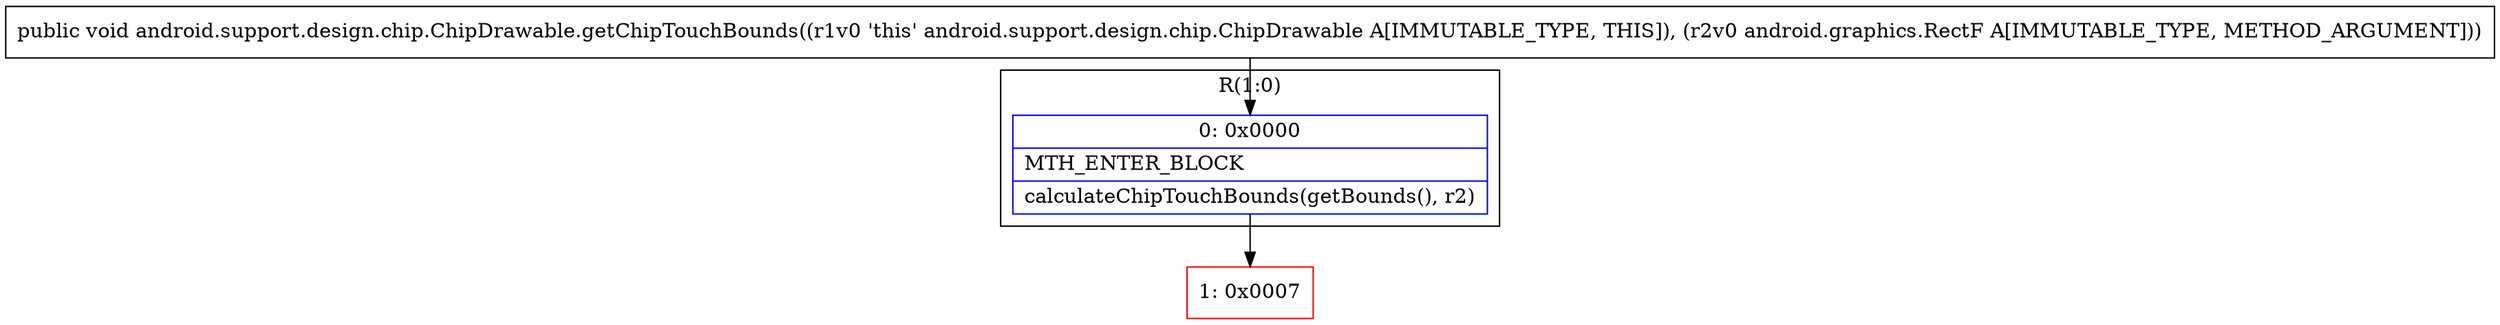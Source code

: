 digraph "CFG forandroid.support.design.chip.ChipDrawable.getChipTouchBounds(Landroid\/graphics\/RectF;)V" {
subgraph cluster_Region_23416640 {
label = "R(1:0)";
node [shape=record,color=blue];
Node_0 [shape=record,label="{0\:\ 0x0000|MTH_ENTER_BLOCK\l|calculateChipTouchBounds(getBounds(), r2)\l}"];
}
Node_1 [shape=record,color=red,label="{1\:\ 0x0007}"];
MethodNode[shape=record,label="{public void android.support.design.chip.ChipDrawable.getChipTouchBounds((r1v0 'this' android.support.design.chip.ChipDrawable A[IMMUTABLE_TYPE, THIS]), (r2v0 android.graphics.RectF A[IMMUTABLE_TYPE, METHOD_ARGUMENT])) }"];
MethodNode -> Node_0;
Node_0 -> Node_1;
}

